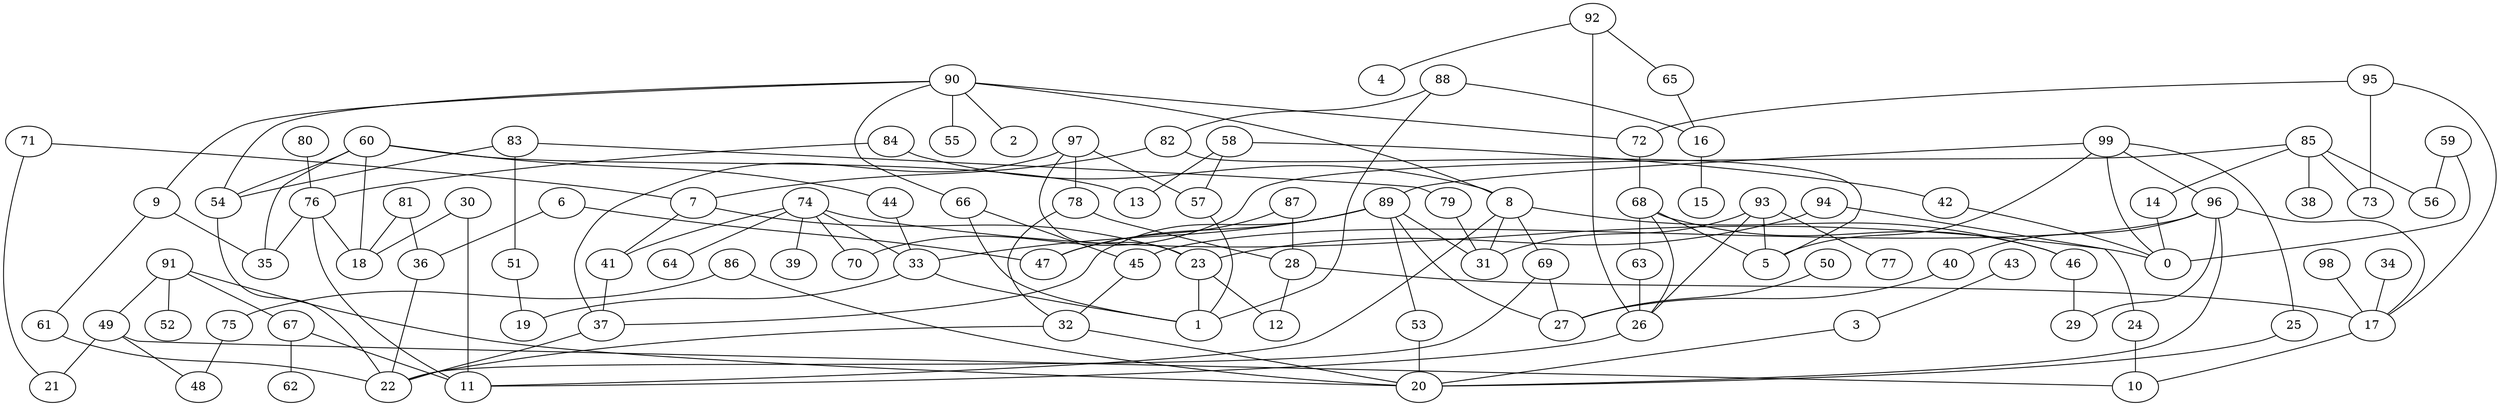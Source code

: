 digraph GG_graph {

subgraph G_graph {
edge [color = black]
"71" -> "7" [dir = none]
"82" -> "7" [dir = none]
"75" -> "48" [dir = none]
"42" -> "0" [dir = none]
"36" -> "22" [dir = none]
"97" -> "78" [dir = none]
"97" -> "57" [dir = none]
"16" -> "15" [dir = none]
"58" -> "57" [dir = none]
"30" -> "18" [dir = none]
"84" -> "76" [dir = none]
"80" -> "76" [dir = none]
"87" -> "28" [dir = none]
"66" -> "45" [dir = none]
"83" -> "51" [dir = none]
"9" -> "35" [dir = none]
"92" -> "4" [dir = none]
"92" -> "26" [dir = none]
"98" -> "17" [dir = none]
"89" -> "47" [dir = none]
"89" -> "37" [dir = none]
"89" -> "27" [dir = none]
"89" -> "31" [dir = none]
"89" -> "33" [dir = none]
"88" -> "16" [dir = none]
"88" -> "1" [dir = none]
"81" -> "18" [dir = none]
"95" -> "73" [dir = none]
"95" -> "17" [dir = none]
"91" -> "52" [dir = none]
"91" -> "49" [dir = none]
"91" -> "67" [dir = none]
"91" -> "20" [dir = none]
"37" -> "22" [dir = none]
"72" -> "68" [dir = none]
"53" -> "20" [dir = none]
"50" -> "27" [dir = none]
"59" -> "56" [dir = none]
"59" -> "0" [dir = none]
"67" -> "62" [dir = none]
"90" -> "55" [dir = none]
"90" -> "2" [dir = none]
"90" -> "72" [dir = none]
"90" -> "8" [dir = none]
"28" -> "12" [dir = none]
"28" -> "17" [dir = none]
"17" -> "10" [dir = none]
"60" -> "35" [dir = none]
"60" -> "18" [dir = none]
"60" -> "13" [dir = none]
"60" -> "44" [dir = none]
"6" -> "47" [dir = none]
"33" -> "19" [dir = none]
"33" -> "1" [dir = none]
"76" -> "11" [dir = none]
"94" -> "24" [dir = none]
"94" -> "23" [dir = none]
"99" -> "25" [dir = none]
"99" -> "96" [dir = none]
"99" -> "89" [dir = none]
"79" -> "31" [dir = none]
"45" -> "32" [dir = none]
"57" -> "1" [dir = none]
"93" -> "5" [dir = none]
"93" -> "77" [dir = none]
"93" -> "26" [dir = none]
"93" -> "31" [dir = none]
"74" -> "64" [dir = none]
"74" -> "39" [dir = none]
"74" -> "70" [dir = none]
"74" -> "0" [dir = none]
"74" -> "33" [dir = none]
"86" -> "20" [dir = none]
"85" -> "38" [dir = none]
"85" -> "14" [dir = none]
"85" -> "70" [dir = none]
"65" -> "16" [dir = none]
"7" -> "41" [dir = none]
"7" -> "23" [dir = none]
"49" -> "21" [dir = none]
"49" -> "48" [dir = none]
"61" -> "22" [dir = none]
"54" -> "22" [dir = none]
"44" -> "33" [dir = none]
"8" -> "46" [dir = none]
"8" -> "69" [dir = none]
"8" -> "11" [dir = none]
"8" -> "31" [dir = none]
"3" -> "20" [dir = none]
"23" -> "1" [dir = none]
"51" -> "19" [dir = none]
"43" -> "3" [dir = none]
"96" -> "45" [dir = none]
"96" -> "17" [dir = none]
"96" -> "29" [dir = none]
"96" -> "40" [dir = none]
"96" -> "20" [dir = none]
"34" -> "17" [dir = none]
"63" -> "26" [dir = none]
"83" -> "79" [dir = none]
"86" -> "75" [dir = none]
"49" -> "10" [dir = none]
"90" -> "9" [dir = none]
"60" -> "54" [dir = none]
"68" -> "26" [dir = none]
"99" -> "5" [dir = none]
"32" -> "22" [dir = none]
"92" -> "65" [dir = none]
"95" -> "72" [dir = none]
"69" -> "27" [dir = none]
"14" -> "0" [dir = none]
"90" -> "66" [dir = none]
"90" -> "54" [dir = none]
"78" -> "32" [dir = none]
"66" -> "1" [dir = none]
"85" -> "73" [dir = none]
"99" -> "0" [dir = none]
"68" -> "5" [dir = none]
"26" -> "11" [dir = none]
"69" -> "22" [dir = none]
"71" -> "21" [dir = none]
"68" -> "46" [dir = none]
"85" -> "56" [dir = none]
"81" -> "36" [dir = none]
"32" -> "20" [dir = none]
"25" -> "20" [dir = none]
"83" -> "54" [dir = none]
"24" -> "10" [dir = none]
"67" -> "11" [dir = none]
"76" -> "35" [dir = none]
"9" -> "61" [dir = none]
"41" -> "37" [dir = none]
"6" -> "36" [dir = none]
"84" -> "8" [dir = none]
"58" -> "42" [dir = none]
"68" -> "63" [dir = none]
"87" -> "47" [dir = none]
"76" -> "18" [dir = none]
"40" -> "27" [dir = none]
"23" -> "12" [dir = none]
"88" -> "82" [dir = none]
"89" -> "53" [dir = none]
"58" -> "13" [dir = none]
"30" -> "11" [dir = none]
"46" -> "29" [dir = none]
"97" -> "37" [dir = none]
"74" -> "41" [dir = none]
"82" -> "5" [dir = none]
"97" -> "23" [dir = none]
"78" -> "28" [dir = none]
}

}
